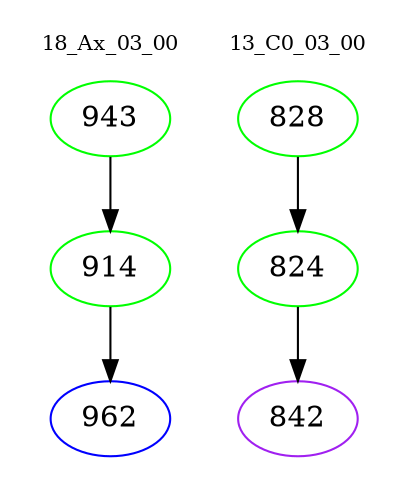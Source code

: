 digraph{
subgraph cluster_0 {
color = white
label = "18_Ax_03_00";
fontsize=10;
T0_943 [label="943", color="green"]
T0_943 -> T0_914 [color="black"]
T0_914 [label="914", color="green"]
T0_914 -> T0_962 [color="black"]
T0_962 [label="962", color="blue"]
}
subgraph cluster_1 {
color = white
label = "13_C0_03_00";
fontsize=10;
T1_828 [label="828", color="green"]
T1_828 -> T1_824 [color="black"]
T1_824 [label="824", color="green"]
T1_824 -> T1_842 [color="black"]
T1_842 [label="842", color="purple"]
}
}
